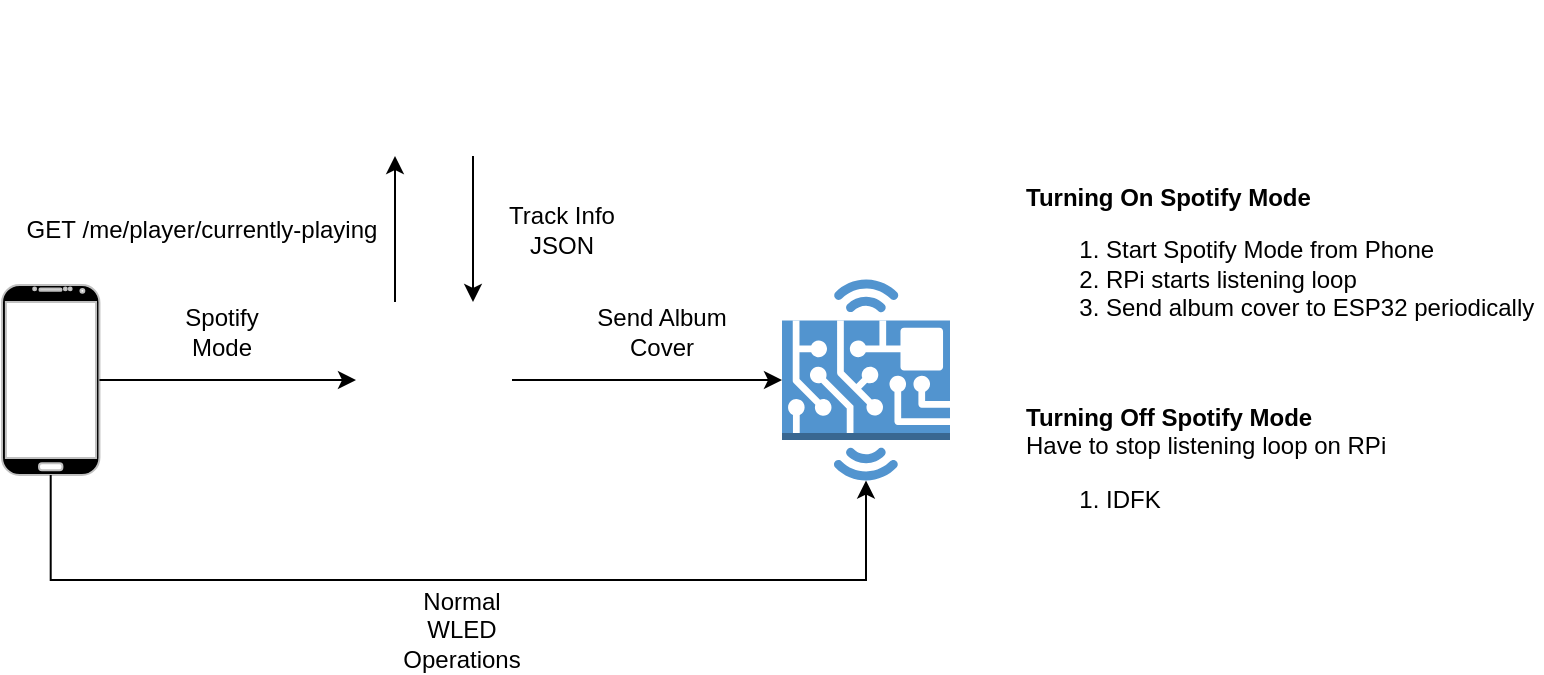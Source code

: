 <mxfile version="21.6.2" type="github">
  <diagram name="Page-1" id="tO3VQY19QrkRTFi3FYtI">
    <mxGraphModel dx="1050" dy="573" grid="1" gridSize="10" guides="1" tooltips="1" connect="1" arrows="1" fold="1" page="1" pageScale="1" pageWidth="850" pageHeight="1100" math="0" shadow="0">
      <root>
        <mxCell id="0" />
        <mxCell id="1" parent="0" />
        <mxCell id="hNq69fY_Lcnba899cUOK-2" value="" style="verticalLabelPosition=bottom;verticalAlign=top;html=1;shadow=0;dashed=0;strokeWidth=1;shape=mxgraph.android.phone2;strokeColor=#c0c0c0;fillColor=#000000;" vertex="1" parent="1">
          <mxGeometry x="170" y="252.5" width="48.72" height="95" as="geometry" />
        </mxCell>
        <mxCell id="hNq69fY_Lcnba899cUOK-4" value="" style="shape=image;html=1;verticalAlign=top;verticalLabelPosition=bottom;labelBackgroundColor=#ffffff;imageAspect=0;aspect=fixed;image=https://cdn1.iconfinder.com/data/icons/fruit-136/64/Fruit_iconfree_Filled_Outline_raspberry-healthy-organic-food-fruit_icon-128.png" vertex="1" parent="1">
          <mxGeometry x="347" y="261" width="78" height="78" as="geometry" />
        </mxCell>
        <mxCell id="hNq69fY_Lcnba899cUOK-5" value="" style="outlineConnect=0;dashed=0;verticalLabelPosition=bottom;verticalAlign=top;align=center;html=1;shape=mxgraph.aws3.hardware_board;fillColor=#5294CF;gradientColor=none;" vertex="1" parent="1">
          <mxGeometry x="560" y="249.75" width="84" height="100.5" as="geometry" />
        </mxCell>
        <mxCell id="hNq69fY_Lcnba899cUOK-6" value="" style="shape=image;html=1;verticalAlign=top;verticalLabelPosition=bottom;labelBackgroundColor=#ffffff;imageAspect=0;aspect=fixed;image=https://cdn4.iconfinder.com/data/icons/social-media-and-logos-11/32/Logo_Spotify-128.png" vertex="1" parent="1">
          <mxGeometry x="347" y="110" width="78" height="78" as="geometry" />
        </mxCell>
        <mxCell id="hNq69fY_Lcnba899cUOK-7" value="" style="endArrow=classic;html=1;rounded=0;entryX=0;entryY=0.5;entryDx=0;entryDy=0;" edge="1" parent="1" source="hNq69fY_Lcnba899cUOK-2" target="hNq69fY_Lcnba899cUOK-4">
          <mxGeometry width="50" height="50" relative="1" as="geometry">
            <mxPoint x="400" y="320" as="sourcePoint" />
            <mxPoint x="450" y="270" as="targetPoint" />
          </mxGeometry>
        </mxCell>
        <mxCell id="hNq69fY_Lcnba899cUOK-8" value="" style="endArrow=classic;html=1;rounded=0;entryX=0;entryY=0.5;entryDx=0;entryDy=0;entryPerimeter=0;exitX=1;exitY=0.5;exitDx=0;exitDy=0;" edge="1" parent="1" source="hNq69fY_Lcnba899cUOK-4" target="hNq69fY_Lcnba899cUOK-5">
          <mxGeometry width="50" height="50" relative="1" as="geometry">
            <mxPoint x="229" y="310" as="sourcePoint" />
            <mxPoint x="357" y="310" as="targetPoint" />
          </mxGeometry>
        </mxCell>
        <mxCell id="hNq69fY_Lcnba899cUOK-9" value="" style="endArrow=classic;html=1;rounded=0;entryX=0.5;entryY=1;entryDx=0;entryDy=0;entryPerimeter=0;edgeStyle=orthogonalEdgeStyle;" edge="1" parent="1" source="hNq69fY_Lcnba899cUOK-2" target="hNq69fY_Lcnba899cUOK-5">
          <mxGeometry width="50" height="50" relative="1" as="geometry">
            <mxPoint x="229" y="310" as="sourcePoint" />
            <mxPoint x="357" y="310" as="targetPoint" />
            <Array as="points">
              <mxPoint x="194" y="400" />
              <mxPoint x="602" y="400" />
            </Array>
          </mxGeometry>
        </mxCell>
        <mxCell id="hNq69fY_Lcnba899cUOK-10" value="" style="endArrow=classic;html=1;rounded=0;entryX=0.25;entryY=1;entryDx=0;entryDy=0;exitX=0.25;exitY=0;exitDx=0;exitDy=0;" edge="1" parent="1" source="hNq69fY_Lcnba899cUOK-4" target="hNq69fY_Lcnba899cUOK-6">
          <mxGeometry width="50" height="50" relative="1" as="geometry">
            <mxPoint x="435" y="310" as="sourcePoint" />
            <mxPoint x="570" y="310" as="targetPoint" />
          </mxGeometry>
        </mxCell>
        <mxCell id="hNq69fY_Lcnba899cUOK-11" value="" style="endArrow=classic;html=1;rounded=0;entryX=0.75;entryY=0;entryDx=0;entryDy=0;exitX=0.75;exitY=1;exitDx=0;exitDy=0;" edge="1" parent="1" source="hNq69fY_Lcnba899cUOK-6" target="hNq69fY_Lcnba899cUOK-4">
          <mxGeometry width="50" height="50" relative="1" as="geometry">
            <mxPoint x="377" y="271" as="sourcePoint" />
            <mxPoint x="380" y="198" as="targetPoint" />
          </mxGeometry>
        </mxCell>
        <mxCell id="hNq69fY_Lcnba899cUOK-12" value="Spotify Mode" style="text;html=1;strokeColor=none;fillColor=none;align=center;verticalAlign=middle;whiteSpace=wrap;rounded=0;" vertex="1" parent="1">
          <mxGeometry x="250" y="261" width="60" height="30" as="geometry" />
        </mxCell>
        <mxCell id="hNq69fY_Lcnba899cUOK-13" value="Normal WLED Operations" style="text;html=1;strokeColor=none;fillColor=none;align=center;verticalAlign=middle;whiteSpace=wrap;rounded=0;" vertex="1" parent="1">
          <mxGeometry x="370" y="410" width="60" height="30" as="geometry" />
        </mxCell>
        <mxCell id="hNq69fY_Lcnba899cUOK-16" value="GET&amp;nbsp;/me/player/currently-playing&lt;br&gt;" style="text;html=1;strokeColor=none;fillColor=none;align=center;verticalAlign=middle;whiteSpace=wrap;rounded=0;" vertex="1" parent="1">
          <mxGeometry x="170" y="210" width="200" height="30" as="geometry" />
        </mxCell>
        <mxCell id="hNq69fY_Lcnba899cUOK-17" value="Track Info JSON" style="text;html=1;strokeColor=none;fillColor=none;align=center;verticalAlign=middle;whiteSpace=wrap;rounded=0;" vertex="1" parent="1">
          <mxGeometry x="420" y="210" width="60" height="30" as="geometry" />
        </mxCell>
        <mxCell id="hNq69fY_Lcnba899cUOK-19" value="Send Album Cover" style="text;html=1;strokeColor=none;fillColor=none;align=center;verticalAlign=middle;whiteSpace=wrap;rounded=0;" vertex="1" parent="1">
          <mxGeometry x="460" y="261" width="80" height="30" as="geometry" />
        </mxCell>
        <mxCell id="hNq69fY_Lcnba899cUOK-20" value="&lt;div&gt;&lt;br&gt;&lt;/div&gt;&lt;div&gt;&lt;b&gt;Turning On Spotify Mode&lt;/b&gt;&lt;/div&gt;&lt;ol&gt;&lt;li&gt;Start Spotify Mode from Phone&lt;/li&gt;&lt;li&gt;RPi starts listening loop&lt;/li&gt;&lt;li&gt;Send album cover to ESP32 periodically&lt;/li&gt;&lt;/ol&gt;" style="text;html=1;strokeColor=none;fillColor=none;align=left;verticalAlign=middle;whiteSpace=wrap;rounded=0;" vertex="1" parent="1">
          <mxGeometry x="680" y="200" width="260" height="70" as="geometry" />
        </mxCell>
        <mxCell id="hNq69fY_Lcnba899cUOK-21" value="&lt;b&gt;Turning Off Spotify Mode&lt;/b&gt;&lt;br&gt;Have to stop listening loop on RPi&lt;br&gt;&lt;ol&gt;&lt;li&gt;IDFK&lt;/li&gt;&lt;/ol&gt;" style="text;html=1;strokeColor=none;fillColor=none;align=left;verticalAlign=middle;whiteSpace=wrap;rounded=0;" vertex="1" parent="1">
          <mxGeometry x="680" y="310" width="260" height="70" as="geometry" />
        </mxCell>
      </root>
    </mxGraphModel>
  </diagram>
</mxfile>
